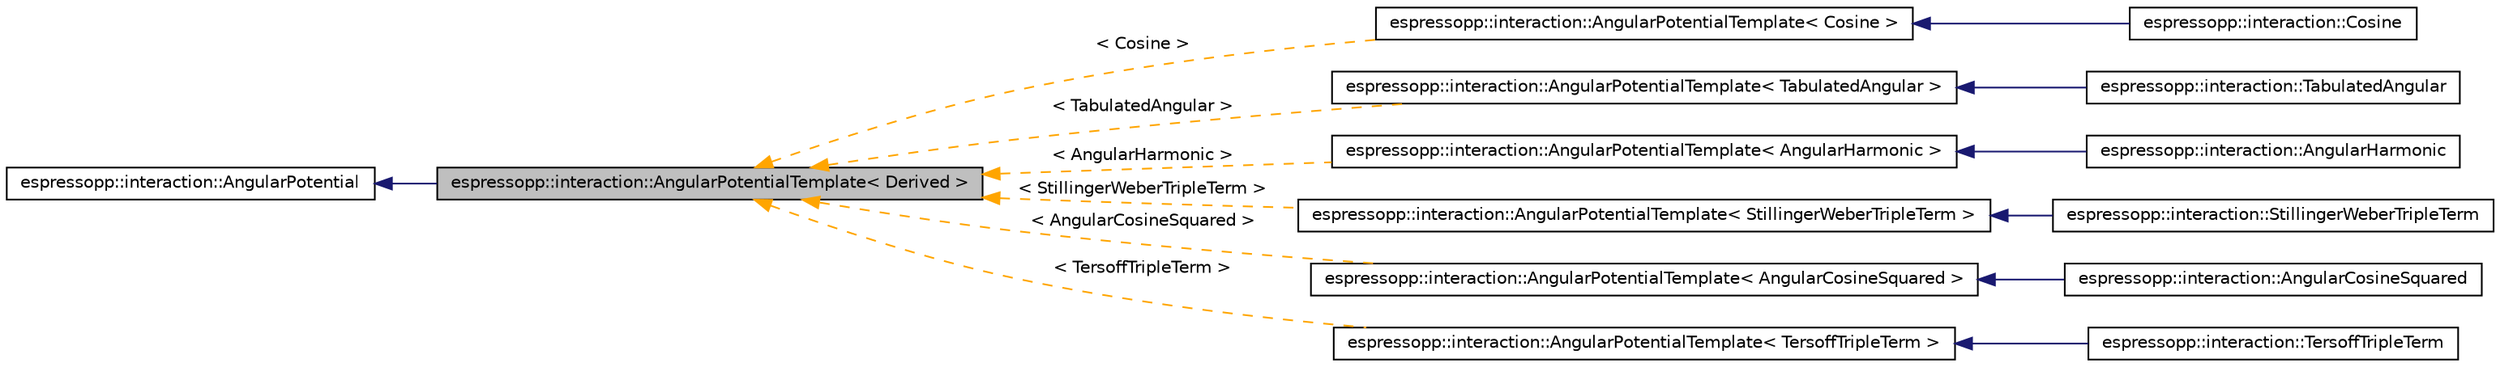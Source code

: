 digraph G
{
  edge [fontname="Helvetica",fontsize="10",labelfontname="Helvetica",labelfontsize="10"];
  node [fontname="Helvetica",fontsize="10",shape=record];
  rankdir="LR";
  Node1 [label="espressopp::interaction::AngularPotentialTemplate\< Derived \>",height=0.2,width=0.4,color="black", fillcolor="grey75", style="filled" fontcolor="black"];
  Node2 -> Node1 [dir="back",color="midnightblue",fontsize="10",style="solid",fontname="Helvetica"];
  Node2 [label="espressopp::interaction::AngularPotential",height=0.2,width=0.4,color="black", fillcolor="white", style="filled",URL="$classespressopp_1_1interaction_1_1AngularPotential.html"];
  Node1 -> Node3 [dir="back",color="orange",fontsize="10",style="dashed",label=" \< Cosine \>" ,fontname="Helvetica"];
  Node3 [label="espressopp::interaction::AngularPotentialTemplate\< Cosine \>",height=0.2,width=0.4,color="black", fillcolor="white", style="filled",URL="$classespressopp_1_1interaction_1_1AngularPotentialTemplate.html"];
  Node3 -> Node4 [dir="back",color="midnightblue",fontsize="10",style="solid",fontname="Helvetica"];
  Node4 [label="espressopp::interaction::Cosine",height=0.2,width=0.4,color="black", fillcolor="white", style="filled",URL="$classespressopp_1_1interaction_1_1Cosine.html",tooltip="This class provides methods to compute forces and energies of the Cosine angular potential."];
  Node1 -> Node5 [dir="back",color="orange",fontsize="10",style="dashed",label=" \< TabulatedAngular \>" ,fontname="Helvetica"];
  Node5 [label="espressopp::interaction::AngularPotentialTemplate\< TabulatedAngular \>",height=0.2,width=0.4,color="black", fillcolor="white", style="filled",URL="$classespressopp_1_1interaction_1_1AngularPotentialTemplate.html"];
  Node5 -> Node6 [dir="back",color="midnightblue",fontsize="10",style="solid",fontname="Helvetica"];
  Node6 [label="espressopp::interaction::TabulatedAngular",height=0.2,width=0.4,color="black", fillcolor="white", style="filled",URL="$classespressopp_1_1interaction_1_1TabulatedAngular.html"];
  Node1 -> Node7 [dir="back",color="orange",fontsize="10",style="dashed",label=" \< AngularHarmonic \>" ,fontname="Helvetica"];
  Node7 [label="espressopp::interaction::AngularPotentialTemplate\< AngularHarmonic \>",height=0.2,width=0.4,color="black", fillcolor="white", style="filled",URL="$classespressopp_1_1interaction_1_1AngularPotentialTemplate.html"];
  Node7 -> Node8 [dir="back",color="midnightblue",fontsize="10",style="solid",fontname="Helvetica"];
  Node8 [label="espressopp::interaction::AngularHarmonic",height=0.2,width=0.4,color="black", fillcolor="white", style="filled",URL="$classespressopp_1_1interaction_1_1AngularHarmonic.html",tooltip="This class provides methods to compute forces and energies of the AngularHarmonic angular potential..."];
  Node1 -> Node9 [dir="back",color="orange",fontsize="10",style="dashed",label=" \< StillingerWeberTripleTerm \>" ,fontname="Helvetica"];
  Node9 [label="espressopp::interaction::AngularPotentialTemplate\< StillingerWeberTripleTerm \>",height=0.2,width=0.4,color="black", fillcolor="white", style="filled",URL="$classespressopp_1_1interaction_1_1AngularPotentialTemplate.html"];
  Node9 -> Node10 [dir="back",color="midnightblue",fontsize="10",style="solid",fontname="Helvetica"];
  Node10 [label="espressopp::interaction::StillingerWeberTripleTerm",height=0.2,width=0.4,color="black", fillcolor="white", style="filled",URL="$classespressopp_1_1interaction_1_1StillingerWeberTripleTerm.html"];
  Node1 -> Node11 [dir="back",color="orange",fontsize="10",style="dashed",label=" \< AngularCosineSquared \>" ,fontname="Helvetica"];
  Node11 [label="espressopp::interaction::AngularPotentialTemplate\< AngularCosineSquared \>",height=0.2,width=0.4,color="black", fillcolor="white", style="filled",URL="$classespressopp_1_1interaction_1_1AngularPotentialTemplate.html"];
  Node11 -> Node12 [dir="back",color="midnightblue",fontsize="10",style="solid",fontname="Helvetica"];
  Node12 [label="espressopp::interaction::AngularCosineSquared",height=0.2,width=0.4,color="black", fillcolor="white", style="filled",URL="$classespressopp_1_1interaction_1_1AngularCosineSquared.html",tooltip="This class provides methods to compute forces and energies of the AngularCosineSquared angular potent..."];
  Node1 -> Node13 [dir="back",color="orange",fontsize="10",style="dashed",label=" \< TersoffTripleTerm \>" ,fontname="Helvetica"];
  Node13 [label="espressopp::interaction::AngularPotentialTemplate\< TersoffTripleTerm \>",height=0.2,width=0.4,color="black", fillcolor="white", style="filled",URL="$classespressopp_1_1interaction_1_1AngularPotentialTemplate.html"];
  Node13 -> Node14 [dir="back",color="midnightblue",fontsize="10",style="solid",fontname="Helvetica"];
  Node14 [label="espressopp::interaction::TersoffTripleTerm",height=0.2,width=0.4,color="black", fillcolor="white", style="filled",URL="$classespressopp_1_1interaction_1_1TersoffTripleTerm.html"];
}

